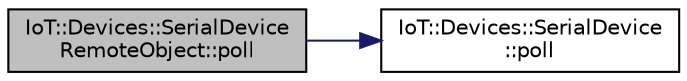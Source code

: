 digraph "IoT::Devices::SerialDeviceRemoteObject::poll"
{
 // LATEX_PDF_SIZE
  edge [fontname="Helvetica",fontsize="10",labelfontname="Helvetica",labelfontsize="10"];
  node [fontname="Helvetica",fontsize="10",shape=record];
  rankdir="LR";
  Node1 [label="IoT::Devices::SerialDevice\lRemoteObject::poll",height=0.2,width=0.4,color="black", fillcolor="grey75", style="filled", fontcolor="black",tooltip=" "];
  Node1 -> Node2 [color="midnightblue",fontsize="10",style="solid"];
  Node2 [label="IoT::Devices::SerialDevice\l::poll",height=0.2,width=0.4,color="black", fillcolor="white", style="filled",URL="$classIoT_1_1Devices_1_1SerialDevice.html#a0ebc6cef3e4f10b35c571b336aa8942c",tooltip=" "];
}
